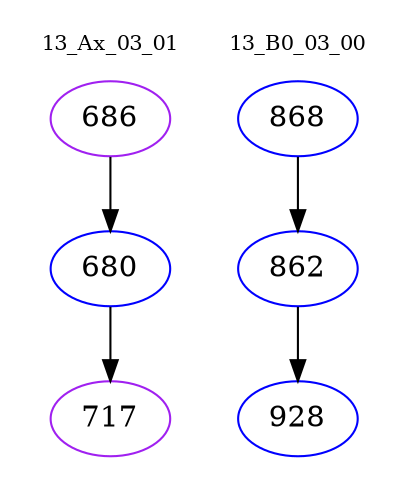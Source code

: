 digraph{
subgraph cluster_0 {
color = white
label = "13_Ax_03_01";
fontsize=10;
T0_686 [label="686", color="purple"]
T0_686 -> T0_680 [color="black"]
T0_680 [label="680", color="blue"]
T0_680 -> T0_717 [color="black"]
T0_717 [label="717", color="purple"]
}
subgraph cluster_1 {
color = white
label = "13_B0_03_00";
fontsize=10;
T1_868 [label="868", color="blue"]
T1_868 -> T1_862 [color="black"]
T1_862 [label="862", color="blue"]
T1_862 -> T1_928 [color="black"]
T1_928 [label="928", color="blue"]
}
}
